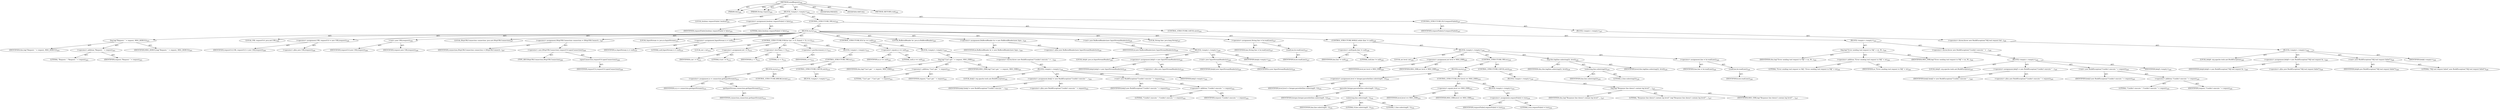 digraph "sendRequest" {  
"111669149702" [label = <(METHOD,sendRequest)<SUB>200</SUB>> ]
"115964116995" [label = <(PARAM,this)<SUB>200</SUB>> ]
"115964117028" [label = <(PARAM,String request)<SUB>200</SUB>> ]
"25769803796" [label = <(BLOCK,&lt;empty&gt;,&lt;empty&gt;)<SUB>200</SUB>> ]
"94489280524" [label = <(LOCAL,boolean requestFailed: boolean)<SUB>201</SUB>> ]
"30064771199" [label = <(&lt;operator&gt;.assignment,boolean requestFailed = false)<SUB>201</SUB>> ]
"68719476843" [label = <(IDENTIFIER,requestFailed,boolean requestFailed = false)<SUB>201</SUB>> ]
"90194313254" [label = <(LITERAL,false,boolean requestFailed = false)<SUB>201</SUB>> ]
"47244640267" [label = <(CONTROL_STRUCTURE,TRY,try)<SUB>202</SUB>> ]
"25769803797" [label = <(BLOCK,try,try)<SUB>202</SUB>> ]
"30064771200" [label = <(log,log(&quot;Request: &quot; + request, MSG_DEBUG))<SUB>203</SUB>> ]
"68719476741" [label = <(IDENTIFIER,this,log(&quot;Request: &quot; + request, MSG_DEBUG))<SUB>203</SUB>> ]
"30064771201" [label = <(&lt;operator&gt;.addition,&quot;Request: &quot; + request)<SUB>203</SUB>> ]
"90194313255" [label = <(LITERAL,&quot;Request: &quot;,&quot;Request: &quot; + request)<SUB>203</SUB>> ]
"68719476844" [label = <(IDENTIFIER,request,&quot;Request: &quot; + request)<SUB>203</SUB>> ]
"68719476845" [label = <(IDENTIFIER,MSG_DEBUG,log(&quot;Request: &quot; + request, MSG_DEBUG))<SUB>203</SUB>> ]
"94489280525" [label = <(LOCAL,URL requestUrl: java.net.URL)<SUB>206</SUB>> ]
"30064771202" [label = <(&lt;operator&gt;.assignment,URL requestUrl = new URL(request))<SUB>206</SUB>> ]
"68719476846" [label = <(IDENTIFIER,requestUrl,URL requestUrl = new URL(request))<SUB>206</SUB>> ]
"30064771203" [label = <(&lt;operator&gt;.alloc,new URL(request))<SUB>206</SUB>> ]
"30064771204" [label = <(&lt;init&gt;,new URL(request))<SUB>206</SUB>> ]
"68719476847" [label = <(IDENTIFIER,requestUrl,new URL(request))<SUB>206</SUB>> ]
"68719476848" [label = <(IDENTIFIER,request,new URL(request))<SUB>206</SUB>> ]
"94489280526" [label = <(LOCAL,HttpURLConnection connection: java.net.HttpURLConnection)<SUB>207</SUB>> ]
"30064771205" [label = <(&lt;operator&gt;.assignment,HttpURLConnection connection = (HttpURLConnecti...)<SUB>207</SUB>> ]
"68719476849" [label = <(IDENTIFIER,connection,HttpURLConnection connection = (HttpURLConnecti...)<SUB>207</SUB>> ]
"30064771206" [label = <(&lt;operator&gt;.cast,(HttpURLConnection) requestUrl.openConnection())<SUB>208</SUB>> ]
"180388626433" [label = <(TYPE_REF,HttpURLConnection,HttpURLConnection)<SUB>208</SUB>> ]
"30064771207" [label = <(openConnection,requestUrl.openConnection())<SUB>208</SUB>> ]
"68719476850" [label = <(IDENTIFIER,requestUrl,requestUrl.openConnection())<SUB>208</SUB>> ]
"94489280527" [label = <(LOCAL,InputStream is: java.io.InputStream)<SUB>210</SUB>> ]
"30064771208" [label = <(&lt;operator&gt;.assignment,InputStream is = null)<SUB>210</SUB>> ]
"68719476851" [label = <(IDENTIFIER,is,InputStream is = null)<SUB>210</SUB>> ]
"90194313256" [label = <(LITERAL,null,InputStream is = null)<SUB>210</SUB>> ]
"47244640268" [label = <(CONTROL_STRUCTURE,FOR,for (int i = 0; Some(i &lt; 3); i++))<SUB>212</SUB>> ]
"94489280528" [label = <(LOCAL,int i: int)<SUB>212</SUB>> ]
"30064771209" [label = <(&lt;operator&gt;.assignment,int i = 0)<SUB>212</SUB>> ]
"68719476852" [label = <(IDENTIFIER,i,int i = 0)<SUB>212</SUB>> ]
"90194313257" [label = <(LITERAL,0,int i = 0)<SUB>212</SUB>> ]
"30064771210" [label = <(&lt;operator&gt;.lessThan,i &lt; 3)<SUB>212</SUB>> ]
"68719476853" [label = <(IDENTIFIER,i,i &lt; 3)<SUB>212</SUB>> ]
"90194313258" [label = <(LITERAL,3,i &lt; 3)<SUB>212</SUB>> ]
"30064771211" [label = <(&lt;operator&gt;.postIncrement,i++)<SUB>212</SUB>> ]
"68719476854" [label = <(IDENTIFIER,i,i++)<SUB>212</SUB>> ]
"25769803798" [label = <(BLOCK,&lt;empty&gt;,&lt;empty&gt;)<SUB>212</SUB>> ]
"47244640269" [label = <(CONTROL_STRUCTURE,TRY,try)<SUB>213</SUB>> ]
"25769803799" [label = <(BLOCK,try,try)<SUB>213</SUB>> ]
"30064771212" [label = <(&lt;operator&gt;.assignment,is = connection.getInputStream())<SUB>214</SUB>> ]
"68719476855" [label = <(IDENTIFIER,is,is = connection.getInputStream())<SUB>214</SUB>> ]
"30064771213" [label = <(getInputStream,connection.getInputStream())<SUB>214</SUB>> ]
"68719476856" [label = <(IDENTIFIER,connection,connection.getInputStream())<SUB>214</SUB>> ]
"47244640270" [label = <(CONTROL_STRUCTURE,BREAK,break;)<SUB>215</SUB>> ]
"47244640271" [label = <(CONTROL_STRUCTURE,CATCH,catch)<SUB>216</SUB>> ]
"25769803800" [label = <(BLOCK,&lt;empty&gt;,&lt;empty&gt;)<SUB>216</SUB>> ]
"47244640272" [label = <(CONTROL_STRUCTURE,IF,if (is == null))<SUB>220</SUB>> ]
"30064771214" [label = <(&lt;operator&gt;.equals,is == null)<SUB>220</SUB>> ]
"68719476857" [label = <(IDENTIFIER,is,is == null)<SUB>220</SUB>> ]
"90194313259" [label = <(LITERAL,null,is == null)<SUB>220</SUB>> ]
"25769803801" [label = <(BLOCK,&lt;empty&gt;,&lt;empty&gt;)<SUB>220</SUB>> ]
"30064771215" [label = <(log,log(&quot;Can't get &quot; + request, MSG_ERR))<SUB>221</SUB>> ]
"68719476742" [label = <(IDENTIFIER,this,log(&quot;Can't get &quot; + request, MSG_ERR))<SUB>221</SUB>> ]
"30064771216" [label = <(&lt;operator&gt;.addition,&quot;Can't get &quot; + request)<SUB>221</SUB>> ]
"90194313260" [label = <(LITERAL,&quot;Can't get &quot;,&quot;Can't get &quot; + request)<SUB>221</SUB>> ]
"68719476858" [label = <(IDENTIFIER,request,&quot;Can't get &quot; + request)<SUB>221</SUB>> ]
"68719476859" [label = <(IDENTIFIER,MSG_ERR,log(&quot;Can't get &quot; + request, MSG_ERR))<SUB>221</SUB>> ]
"30064771217" [label = <(&lt;operator&gt;.throw,throw new BuildException(&quot;Couldn't execute &quot; + ...)<SUB>222</SUB>> ]
"25769803802" [label = <(BLOCK,&lt;empty&gt;,&lt;empty&gt;)<SUB>222</SUB>> ]
"94489280529" [label = <(LOCAL,$obj3: org.apache.tools.ant.BuildException)<SUB>222</SUB>> ]
"30064771218" [label = <(&lt;operator&gt;.assignment,$obj3 = new BuildException(&quot;Couldn't execute &quot; ...)<SUB>222</SUB>> ]
"68719476860" [label = <(IDENTIFIER,$obj3,$obj3 = new BuildException(&quot;Couldn't execute &quot; ...)<SUB>222</SUB>> ]
"30064771219" [label = <(&lt;operator&gt;.alloc,new BuildException(&quot;Couldn't execute &quot; + request))<SUB>222</SUB>> ]
"30064771220" [label = <(&lt;init&gt;,new BuildException(&quot;Couldn't execute &quot; + request))<SUB>222</SUB>> ]
"68719476861" [label = <(IDENTIFIER,$obj3,new BuildException(&quot;Couldn't execute &quot; + request))<SUB>222</SUB>> ]
"30064771221" [label = <(&lt;operator&gt;.addition,&quot;Couldn't execute &quot; + request)<SUB>222</SUB>> ]
"90194313261" [label = <(LITERAL,&quot;Couldn't execute &quot;,&quot;Couldn't execute &quot; + request)<SUB>222</SUB>> ]
"68719476862" [label = <(IDENTIFIER,request,&quot;Couldn't execute &quot; + request)<SUB>222</SUB>> ]
"68719476863" [label = <(IDENTIFIER,$obj3,&lt;empty&gt;)<SUB>222</SUB>> ]
"94489280530" [label = <(LOCAL,BufferedReader br: java.io.BufferedReader)<SUB>226</SUB>> ]
"30064771222" [label = <(&lt;operator&gt;.assignment,BufferedReader br = new BufferedReader(new Inpu...)<SUB>226</SUB>> ]
"68719476864" [label = <(IDENTIFIER,br,BufferedReader br = new BufferedReader(new Inpu...)<SUB>226</SUB>> ]
"30064771223" [label = <(&lt;operator&gt;.alloc,new BufferedReader(new InputStreamReader(is)))<SUB>226</SUB>> ]
"30064771224" [label = <(&lt;init&gt;,new BufferedReader(new InputStreamReader(is)))<SUB>226</SUB>> ]
"68719476865" [label = <(IDENTIFIER,br,new BufferedReader(new InputStreamReader(is)))<SUB>226</SUB>> ]
"25769803803" [label = <(BLOCK,&lt;empty&gt;,&lt;empty&gt;)<SUB>226</SUB>> ]
"94489280531" [label = <(LOCAL,$obj4: java.io.InputStreamReader)<SUB>226</SUB>> ]
"30064771225" [label = <(&lt;operator&gt;.assignment,$obj4 = new InputStreamReader(is))<SUB>226</SUB>> ]
"68719476866" [label = <(IDENTIFIER,$obj4,$obj4 = new InputStreamReader(is))<SUB>226</SUB>> ]
"30064771226" [label = <(&lt;operator&gt;.alloc,new InputStreamReader(is))<SUB>226</SUB>> ]
"30064771227" [label = <(&lt;init&gt;,new InputStreamReader(is))<SUB>226</SUB>> ]
"68719476867" [label = <(IDENTIFIER,$obj4,new InputStreamReader(is))<SUB>226</SUB>> ]
"68719476868" [label = <(IDENTIFIER,is,new InputStreamReader(is))<SUB>226</SUB>> ]
"68719476869" [label = <(IDENTIFIER,$obj4,&lt;empty&gt;)<SUB>226</SUB>> ]
"94489280532" [label = <(LOCAL,String line: java.lang.String)<SUB>227</SUB>> ]
"30064771228" [label = <(&lt;operator&gt;.assignment,String line = br.readLine())<SUB>227</SUB>> ]
"68719476870" [label = <(IDENTIFIER,line,String line = br.readLine())<SUB>227</SUB>> ]
"30064771229" [label = <(readLine,br.readLine())<SUB>227</SUB>> ]
"68719476871" [label = <(IDENTIFIER,br,br.readLine())<SUB>227</SUB>> ]
"47244640273" [label = <(CONTROL_STRUCTURE,WHILE,while (line != null))<SUB>228</SUB>> ]
"30064771230" [label = <(&lt;operator&gt;.notEquals,line != null)<SUB>228</SUB>> ]
"68719476872" [label = <(IDENTIFIER,line,line != null)<SUB>228</SUB>> ]
"90194313262" [label = <(LITERAL,null,line != null)<SUB>228</SUB>> ]
"25769803804" [label = <(BLOCK,&lt;empty&gt;,&lt;empty&gt;)<SUB>228</SUB>> ]
"94489280533" [label = <(LOCAL,int level: int)<SUB>229</SUB>> ]
"30064771231" [label = <(&lt;operator&gt;.assignment,int level = MSG_ERR)<SUB>229</SUB>> ]
"68719476873" [label = <(IDENTIFIER,level,int level = MSG_ERR)<SUB>229</SUB>> ]
"68719476874" [label = <(IDENTIFIER,MSG_ERR,int level = MSG_ERR)<SUB>229</SUB>> ]
"47244640274" [label = <(CONTROL_STRUCTURE,TRY,try)<SUB>230</SUB>> ]
"25769803805" [label = <(BLOCK,try,try)<SUB>230</SUB>> ]
"30064771232" [label = <(&lt;operator&gt;.assignment,level = Integer.parseInt(line.substring(0, 1)))<SUB>232</SUB>> ]
"68719476875" [label = <(IDENTIFIER,level,level = Integer.parseInt(line.substring(0, 1)))<SUB>232</SUB>> ]
"30064771233" [label = <(parseInt,Integer.parseInt(line.substring(0, 1)))<SUB>232</SUB>> ]
"68719476876" [label = <(IDENTIFIER,Integer,Integer.parseInt(line.substring(0, 1)))<SUB>232</SUB>> ]
"30064771234" [label = <(substring,line.substring(0, 1))<SUB>232</SUB>> ]
"68719476877" [label = <(IDENTIFIER,line,line.substring(0, 1))<SUB>232</SUB>> ]
"90194313263" [label = <(LITERAL,0,line.substring(0, 1))<SUB>232</SUB>> ]
"90194313264" [label = <(LITERAL,1,line.substring(0, 1))<SUB>232</SUB>> ]
"47244640275" [label = <(CONTROL_STRUCTURE,IF,if (level == MSG_ERR))<SUB>233</SUB>> ]
"30064771235" [label = <(&lt;operator&gt;.equals,level == MSG_ERR)<SUB>233</SUB>> ]
"68719476878" [label = <(IDENTIFIER,level,level == MSG_ERR)<SUB>233</SUB>> ]
"68719476879" [label = <(IDENTIFIER,MSG_ERR,level == MSG_ERR)<SUB>233</SUB>> ]
"25769803806" [label = <(BLOCK,&lt;empty&gt;,&lt;empty&gt;)<SUB>233</SUB>> ]
"30064771236" [label = <(&lt;operator&gt;.assignment,requestFailed = true)<SUB>234</SUB>> ]
"68719476880" [label = <(IDENTIFIER,requestFailed,requestFailed = true)<SUB>234</SUB>> ]
"90194313265" [label = <(LITERAL,true,requestFailed = true)<SUB>234</SUB>> ]
"47244640276" [label = <(CONTROL_STRUCTURE,CATCH,catch)<SUB>236</SUB>> ]
"25769803807" [label = <(BLOCK,&lt;empty&gt;,&lt;empty&gt;)<SUB>236</SUB>> ]
"30064771237" [label = <(log,log(&quot;Response line doesn't contain log level!&quot;,...)<SUB>237</SUB>> ]
"68719476743" [label = <(IDENTIFIER,this,log(&quot;Response line doesn't contain log level!&quot;,...)<SUB>237</SUB>> ]
"90194313266" [label = <(LITERAL,&quot;Response line doesn't contain log level!&quot;,log(&quot;Response line doesn't contain log level!&quot;,...)<SUB>237</SUB>> ]
"68719476881" [label = <(IDENTIFIER,MSG_ERR,log(&quot;Response line doesn't contain log level!&quot;,...)<SUB>237</SUB>> ]
"30064771238" [label = <(log,this.log(line.substring(2), level))<SUB>239</SUB>> ]
"68719476744" [label = <(IDENTIFIER,this,this.log(line.substring(2), level))<SUB>239</SUB>> ]
"30064771239" [label = <(substring,line.substring(2))<SUB>239</SUB>> ]
"68719476882" [label = <(IDENTIFIER,line,line.substring(2))<SUB>239</SUB>> ]
"90194313267" [label = <(LITERAL,2,line.substring(2))<SUB>239</SUB>> ]
"68719476883" [label = <(IDENTIFIER,level,this.log(line.substring(2), level))<SUB>239</SUB>> ]
"30064771240" [label = <(&lt;operator&gt;.assignment,line = br.readLine())<SUB>240</SUB>> ]
"68719476884" [label = <(IDENTIFIER,line,line = br.readLine())<SUB>240</SUB>> ]
"30064771241" [label = <(readLine,br.readLine())<SUB>240</SUB>> ]
"68719476885" [label = <(IDENTIFIER,br,br.readLine())<SUB>240</SUB>> ]
"47244640277" [label = <(CONTROL_STRUCTURE,CATCH,catch)<SUB>243</SUB>> ]
"25769803808" [label = <(BLOCK,&lt;empty&gt;,&lt;empty&gt;)<SUB>243</SUB>> ]
"30064771242" [label = <(log,log(&quot;Error sending tool request to VAJ&quot; + ex, M...)<SUB>244</SUB>> ]
"68719476745" [label = <(IDENTIFIER,this,log(&quot;Error sending tool request to VAJ&quot; + ex, M...)<SUB>244</SUB>> ]
"30064771243" [label = <(&lt;operator&gt;.addition,&quot;Error sending tool request to VAJ&quot; + ex)<SUB>244</SUB>> ]
"90194313268" [label = <(LITERAL,&quot;Error sending tool request to VAJ&quot;,&quot;Error sending tool request to VAJ&quot; + ex)<SUB>244</SUB>> ]
"68719476886" [label = <(IDENTIFIER,ex,&quot;Error sending tool request to VAJ&quot; + ex)<SUB>244</SUB>> ]
"68719476887" [label = <(IDENTIFIER,MSG_ERR,log(&quot;Error sending tool request to VAJ&quot; + ex, M...)<SUB>244</SUB>> ]
"30064771244" [label = <(&lt;operator&gt;.throw,throw new BuildException(&quot;Couldn't execute &quot; + ...)<SUB>245</SUB>> ]
"25769803809" [label = <(BLOCK,&lt;empty&gt;,&lt;empty&gt;)<SUB>245</SUB>> ]
"94489280534" [label = <(LOCAL,$obj5: org.apache.tools.ant.BuildException)<SUB>245</SUB>> ]
"30064771245" [label = <(&lt;operator&gt;.assignment,$obj5 = new BuildException(&quot;Couldn't execute &quot; ...)<SUB>245</SUB>> ]
"68719476888" [label = <(IDENTIFIER,$obj5,$obj5 = new BuildException(&quot;Couldn't execute &quot; ...)<SUB>245</SUB>> ]
"30064771246" [label = <(&lt;operator&gt;.alloc,new BuildException(&quot;Couldn't execute &quot; + request))<SUB>245</SUB>> ]
"30064771247" [label = <(&lt;init&gt;,new BuildException(&quot;Couldn't execute &quot; + request))<SUB>245</SUB>> ]
"68719476889" [label = <(IDENTIFIER,$obj5,new BuildException(&quot;Couldn't execute &quot; + request))<SUB>245</SUB>> ]
"30064771248" [label = <(&lt;operator&gt;.addition,&quot;Couldn't execute &quot; + request)<SUB>245</SUB>> ]
"90194313269" [label = <(LITERAL,&quot;Couldn't execute &quot;,&quot;Couldn't execute &quot; + request)<SUB>245</SUB>> ]
"68719476890" [label = <(IDENTIFIER,request,&quot;Couldn't execute &quot; + request)<SUB>245</SUB>> ]
"68719476891" [label = <(IDENTIFIER,$obj5,&lt;empty&gt;)<SUB>245</SUB>> ]
"47244640278" [label = <(CONTROL_STRUCTURE,IF,if (requestFailed))<SUB>247</SUB>> ]
"68719476892" [label = <(IDENTIFIER,requestFailed,if (requestFailed))<SUB>247</SUB>> ]
"25769803810" [label = <(BLOCK,&lt;empty&gt;,&lt;empty&gt;)<SUB>247</SUB>> ]
"30064771249" [label = <(&lt;operator&gt;.throw,throw new BuildException(&quot;VAJ tool request fail...)<SUB>248</SUB>> ]
"25769803811" [label = <(BLOCK,&lt;empty&gt;,&lt;empty&gt;)<SUB>248</SUB>> ]
"94489280535" [label = <(LOCAL,$obj6: org.apache.tools.ant.BuildException)<SUB>248</SUB>> ]
"30064771250" [label = <(&lt;operator&gt;.assignment,$obj6 = new BuildException(&quot;VAJ tool request fa...)<SUB>248</SUB>> ]
"68719476893" [label = <(IDENTIFIER,$obj6,$obj6 = new BuildException(&quot;VAJ tool request fa...)<SUB>248</SUB>> ]
"30064771251" [label = <(&lt;operator&gt;.alloc,new BuildException(&quot;VAJ tool request failed&quot;))<SUB>248</SUB>> ]
"30064771252" [label = <(&lt;init&gt;,new BuildException(&quot;VAJ tool request failed&quot;))<SUB>248</SUB>> ]
"68719476894" [label = <(IDENTIFIER,$obj6,new BuildException(&quot;VAJ tool request failed&quot;))<SUB>248</SUB>> ]
"90194313270" [label = <(LITERAL,&quot;VAJ tool request failed&quot;,new BuildException(&quot;VAJ tool request failed&quot;))<SUB>248</SUB>> ]
"68719476895" [label = <(IDENTIFIER,$obj6,&lt;empty&gt;)<SUB>248</SUB>> ]
"133143986188" [label = <(MODIFIER,PRIVATE)> ]
"133143986189" [label = <(MODIFIER,VIRTUAL)> ]
"128849018886" [label = <(METHOD_RETURN,void)<SUB>200</SUB>> ]
  "111669149702" -> "115964116995"  [ label = "AST: "] 
  "111669149702" -> "115964117028"  [ label = "AST: "] 
  "111669149702" -> "25769803796"  [ label = "AST: "] 
  "111669149702" -> "133143986188"  [ label = "AST: "] 
  "111669149702" -> "133143986189"  [ label = "AST: "] 
  "111669149702" -> "128849018886"  [ label = "AST: "] 
  "25769803796" -> "94489280524"  [ label = "AST: "] 
  "25769803796" -> "30064771199"  [ label = "AST: "] 
  "25769803796" -> "47244640267"  [ label = "AST: "] 
  "25769803796" -> "47244640278"  [ label = "AST: "] 
  "30064771199" -> "68719476843"  [ label = "AST: "] 
  "30064771199" -> "90194313254"  [ label = "AST: "] 
  "47244640267" -> "25769803797"  [ label = "AST: "] 
  "47244640267" -> "47244640277"  [ label = "AST: "] 
  "25769803797" -> "30064771200"  [ label = "AST: "] 
  "25769803797" -> "94489280525"  [ label = "AST: "] 
  "25769803797" -> "30064771202"  [ label = "AST: "] 
  "25769803797" -> "30064771204"  [ label = "AST: "] 
  "25769803797" -> "94489280526"  [ label = "AST: "] 
  "25769803797" -> "30064771205"  [ label = "AST: "] 
  "25769803797" -> "94489280527"  [ label = "AST: "] 
  "25769803797" -> "30064771208"  [ label = "AST: "] 
  "25769803797" -> "47244640268"  [ label = "AST: "] 
  "25769803797" -> "47244640272"  [ label = "AST: "] 
  "25769803797" -> "94489280530"  [ label = "AST: "] 
  "25769803797" -> "30064771222"  [ label = "AST: "] 
  "25769803797" -> "30064771224"  [ label = "AST: "] 
  "25769803797" -> "94489280532"  [ label = "AST: "] 
  "25769803797" -> "30064771228"  [ label = "AST: "] 
  "25769803797" -> "47244640273"  [ label = "AST: "] 
  "30064771200" -> "68719476741"  [ label = "AST: "] 
  "30064771200" -> "30064771201"  [ label = "AST: "] 
  "30064771200" -> "68719476845"  [ label = "AST: "] 
  "30064771201" -> "90194313255"  [ label = "AST: "] 
  "30064771201" -> "68719476844"  [ label = "AST: "] 
  "30064771202" -> "68719476846"  [ label = "AST: "] 
  "30064771202" -> "30064771203"  [ label = "AST: "] 
  "30064771204" -> "68719476847"  [ label = "AST: "] 
  "30064771204" -> "68719476848"  [ label = "AST: "] 
  "30064771205" -> "68719476849"  [ label = "AST: "] 
  "30064771205" -> "30064771206"  [ label = "AST: "] 
  "30064771206" -> "180388626433"  [ label = "AST: "] 
  "30064771206" -> "30064771207"  [ label = "AST: "] 
  "30064771207" -> "68719476850"  [ label = "AST: "] 
  "30064771208" -> "68719476851"  [ label = "AST: "] 
  "30064771208" -> "90194313256"  [ label = "AST: "] 
  "47244640268" -> "94489280528"  [ label = "AST: "] 
  "47244640268" -> "30064771209"  [ label = "AST: "] 
  "47244640268" -> "30064771210"  [ label = "AST: "] 
  "47244640268" -> "30064771211"  [ label = "AST: "] 
  "47244640268" -> "25769803798"  [ label = "AST: "] 
  "30064771209" -> "68719476852"  [ label = "AST: "] 
  "30064771209" -> "90194313257"  [ label = "AST: "] 
  "30064771210" -> "68719476853"  [ label = "AST: "] 
  "30064771210" -> "90194313258"  [ label = "AST: "] 
  "30064771211" -> "68719476854"  [ label = "AST: "] 
  "25769803798" -> "47244640269"  [ label = "AST: "] 
  "47244640269" -> "25769803799"  [ label = "AST: "] 
  "47244640269" -> "47244640271"  [ label = "AST: "] 
  "25769803799" -> "30064771212"  [ label = "AST: "] 
  "25769803799" -> "47244640270"  [ label = "AST: "] 
  "30064771212" -> "68719476855"  [ label = "AST: "] 
  "30064771212" -> "30064771213"  [ label = "AST: "] 
  "30064771213" -> "68719476856"  [ label = "AST: "] 
  "47244640271" -> "25769803800"  [ label = "AST: "] 
  "47244640272" -> "30064771214"  [ label = "AST: "] 
  "47244640272" -> "25769803801"  [ label = "AST: "] 
  "30064771214" -> "68719476857"  [ label = "AST: "] 
  "30064771214" -> "90194313259"  [ label = "AST: "] 
  "25769803801" -> "30064771215"  [ label = "AST: "] 
  "25769803801" -> "30064771217"  [ label = "AST: "] 
  "30064771215" -> "68719476742"  [ label = "AST: "] 
  "30064771215" -> "30064771216"  [ label = "AST: "] 
  "30064771215" -> "68719476859"  [ label = "AST: "] 
  "30064771216" -> "90194313260"  [ label = "AST: "] 
  "30064771216" -> "68719476858"  [ label = "AST: "] 
  "30064771217" -> "25769803802"  [ label = "AST: "] 
  "25769803802" -> "94489280529"  [ label = "AST: "] 
  "25769803802" -> "30064771218"  [ label = "AST: "] 
  "25769803802" -> "30064771220"  [ label = "AST: "] 
  "25769803802" -> "68719476863"  [ label = "AST: "] 
  "30064771218" -> "68719476860"  [ label = "AST: "] 
  "30064771218" -> "30064771219"  [ label = "AST: "] 
  "30064771220" -> "68719476861"  [ label = "AST: "] 
  "30064771220" -> "30064771221"  [ label = "AST: "] 
  "30064771221" -> "90194313261"  [ label = "AST: "] 
  "30064771221" -> "68719476862"  [ label = "AST: "] 
  "30064771222" -> "68719476864"  [ label = "AST: "] 
  "30064771222" -> "30064771223"  [ label = "AST: "] 
  "30064771224" -> "68719476865"  [ label = "AST: "] 
  "30064771224" -> "25769803803"  [ label = "AST: "] 
  "25769803803" -> "94489280531"  [ label = "AST: "] 
  "25769803803" -> "30064771225"  [ label = "AST: "] 
  "25769803803" -> "30064771227"  [ label = "AST: "] 
  "25769803803" -> "68719476869"  [ label = "AST: "] 
  "30064771225" -> "68719476866"  [ label = "AST: "] 
  "30064771225" -> "30064771226"  [ label = "AST: "] 
  "30064771227" -> "68719476867"  [ label = "AST: "] 
  "30064771227" -> "68719476868"  [ label = "AST: "] 
  "30064771228" -> "68719476870"  [ label = "AST: "] 
  "30064771228" -> "30064771229"  [ label = "AST: "] 
  "30064771229" -> "68719476871"  [ label = "AST: "] 
  "47244640273" -> "30064771230"  [ label = "AST: "] 
  "47244640273" -> "25769803804"  [ label = "AST: "] 
  "30064771230" -> "68719476872"  [ label = "AST: "] 
  "30064771230" -> "90194313262"  [ label = "AST: "] 
  "25769803804" -> "94489280533"  [ label = "AST: "] 
  "25769803804" -> "30064771231"  [ label = "AST: "] 
  "25769803804" -> "47244640274"  [ label = "AST: "] 
  "25769803804" -> "30064771238"  [ label = "AST: "] 
  "25769803804" -> "30064771240"  [ label = "AST: "] 
  "30064771231" -> "68719476873"  [ label = "AST: "] 
  "30064771231" -> "68719476874"  [ label = "AST: "] 
  "47244640274" -> "25769803805"  [ label = "AST: "] 
  "47244640274" -> "47244640276"  [ label = "AST: "] 
  "25769803805" -> "30064771232"  [ label = "AST: "] 
  "25769803805" -> "47244640275"  [ label = "AST: "] 
  "30064771232" -> "68719476875"  [ label = "AST: "] 
  "30064771232" -> "30064771233"  [ label = "AST: "] 
  "30064771233" -> "68719476876"  [ label = "AST: "] 
  "30064771233" -> "30064771234"  [ label = "AST: "] 
  "30064771234" -> "68719476877"  [ label = "AST: "] 
  "30064771234" -> "90194313263"  [ label = "AST: "] 
  "30064771234" -> "90194313264"  [ label = "AST: "] 
  "47244640275" -> "30064771235"  [ label = "AST: "] 
  "47244640275" -> "25769803806"  [ label = "AST: "] 
  "30064771235" -> "68719476878"  [ label = "AST: "] 
  "30064771235" -> "68719476879"  [ label = "AST: "] 
  "25769803806" -> "30064771236"  [ label = "AST: "] 
  "30064771236" -> "68719476880"  [ label = "AST: "] 
  "30064771236" -> "90194313265"  [ label = "AST: "] 
  "47244640276" -> "25769803807"  [ label = "AST: "] 
  "25769803807" -> "30064771237"  [ label = "AST: "] 
  "30064771237" -> "68719476743"  [ label = "AST: "] 
  "30064771237" -> "90194313266"  [ label = "AST: "] 
  "30064771237" -> "68719476881"  [ label = "AST: "] 
  "30064771238" -> "68719476744"  [ label = "AST: "] 
  "30064771238" -> "30064771239"  [ label = "AST: "] 
  "30064771238" -> "68719476883"  [ label = "AST: "] 
  "30064771239" -> "68719476882"  [ label = "AST: "] 
  "30064771239" -> "90194313267"  [ label = "AST: "] 
  "30064771240" -> "68719476884"  [ label = "AST: "] 
  "30064771240" -> "30064771241"  [ label = "AST: "] 
  "30064771241" -> "68719476885"  [ label = "AST: "] 
  "47244640277" -> "25769803808"  [ label = "AST: "] 
  "25769803808" -> "30064771242"  [ label = "AST: "] 
  "25769803808" -> "30064771244"  [ label = "AST: "] 
  "30064771242" -> "68719476745"  [ label = "AST: "] 
  "30064771242" -> "30064771243"  [ label = "AST: "] 
  "30064771242" -> "68719476887"  [ label = "AST: "] 
  "30064771243" -> "90194313268"  [ label = "AST: "] 
  "30064771243" -> "68719476886"  [ label = "AST: "] 
  "30064771244" -> "25769803809"  [ label = "AST: "] 
  "25769803809" -> "94489280534"  [ label = "AST: "] 
  "25769803809" -> "30064771245"  [ label = "AST: "] 
  "25769803809" -> "30064771247"  [ label = "AST: "] 
  "25769803809" -> "68719476891"  [ label = "AST: "] 
  "30064771245" -> "68719476888"  [ label = "AST: "] 
  "30064771245" -> "30064771246"  [ label = "AST: "] 
  "30064771247" -> "68719476889"  [ label = "AST: "] 
  "30064771247" -> "30064771248"  [ label = "AST: "] 
  "30064771248" -> "90194313269"  [ label = "AST: "] 
  "30064771248" -> "68719476890"  [ label = "AST: "] 
  "47244640278" -> "68719476892"  [ label = "AST: "] 
  "47244640278" -> "25769803810"  [ label = "AST: "] 
  "25769803810" -> "30064771249"  [ label = "AST: "] 
  "30064771249" -> "25769803811"  [ label = "AST: "] 
  "25769803811" -> "94489280535"  [ label = "AST: "] 
  "25769803811" -> "30064771250"  [ label = "AST: "] 
  "25769803811" -> "30064771252"  [ label = "AST: "] 
  "25769803811" -> "68719476895"  [ label = "AST: "] 
  "30064771250" -> "68719476893"  [ label = "AST: "] 
  "30064771250" -> "30064771251"  [ label = "AST: "] 
  "30064771252" -> "68719476894"  [ label = "AST: "] 
  "30064771252" -> "90194313270"  [ label = "AST: "] 
  "111669149702" -> "115964116995"  [ label = "DDG: "] 
  "111669149702" -> "115964117028"  [ label = "DDG: "] 
}

